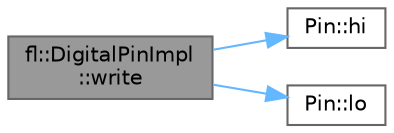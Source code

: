 digraph "fl::DigitalPinImpl::write"
{
 // LATEX_PDF_SIZE
  bgcolor="transparent";
  edge [fontname=Helvetica,fontsize=10,labelfontname=Helvetica,labelfontsize=10];
  node [fontname=Helvetica,fontsize=10,shape=box,height=0.2,width=0.4];
  rankdir="LR";
  Node1 [id="Node000001",label="fl::DigitalPinImpl\l::write",height=0.2,width=0.4,color="gray40", fillcolor="grey60", style="filled", fontcolor="black",tooltip=" "];
  Node1 -> Node2 [id="edge1_Node000001_Node000002",color="steelblue1",style="solid",tooltip=" "];
  Node2 [id="Node000002",label="Pin::hi",height=0.2,width=0.4,color="grey40", fillcolor="white", style="filled",URL="$d7/d68/class_pin.html#a5a2884f01bb407fd628f57553eaaa9f4",tooltip="Set the pin state to HIGH"];
  Node1 -> Node3 [id="edge2_Node000001_Node000003",color="steelblue1",style="solid",tooltip=" "];
  Node3 [id="Node000003",label="Pin::lo",height=0.2,width=0.4,color="grey40", fillcolor="white", style="filled",URL="$d7/d68/class_pin.html#a6cd185ba2f0d7f5a797635988ab65017",tooltip="Set the pin state to LOW"];
}
